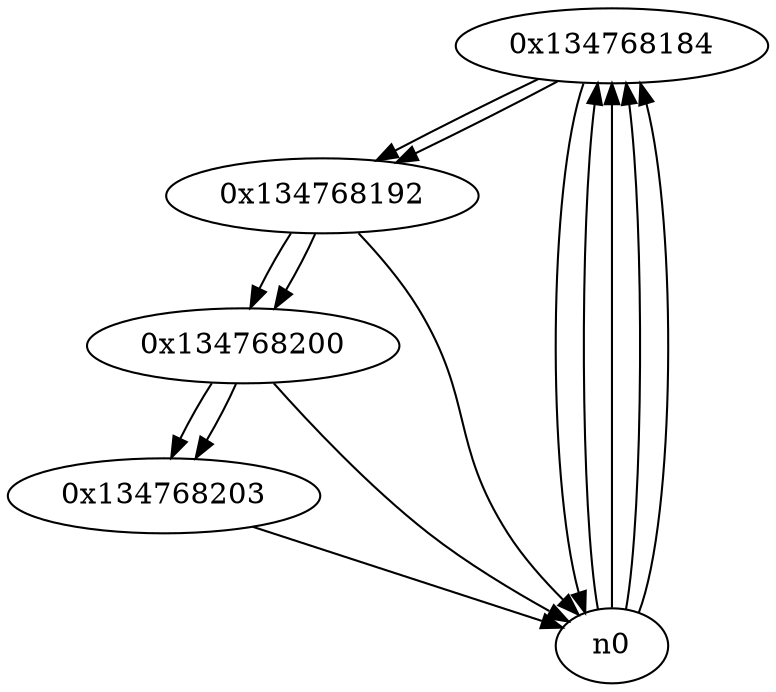 digraph G{
/* nodes */
  n1 [label="0x134768184"]
  n2 [label="0x134768192"]
  n3 [label="0x134768200"]
  n4 [label="0x134768203"]
/* edges */
n1 -> n2;
n1 -> n0;
n0 -> n1;
n0 -> n1;
n0 -> n1;
n0 -> n1;
n2 -> n3;
n2 -> n0;
n1 -> n2;
n3 -> n4;
n3 -> n0;
n2 -> n3;
n4 -> n0;
n3 -> n4;
}
